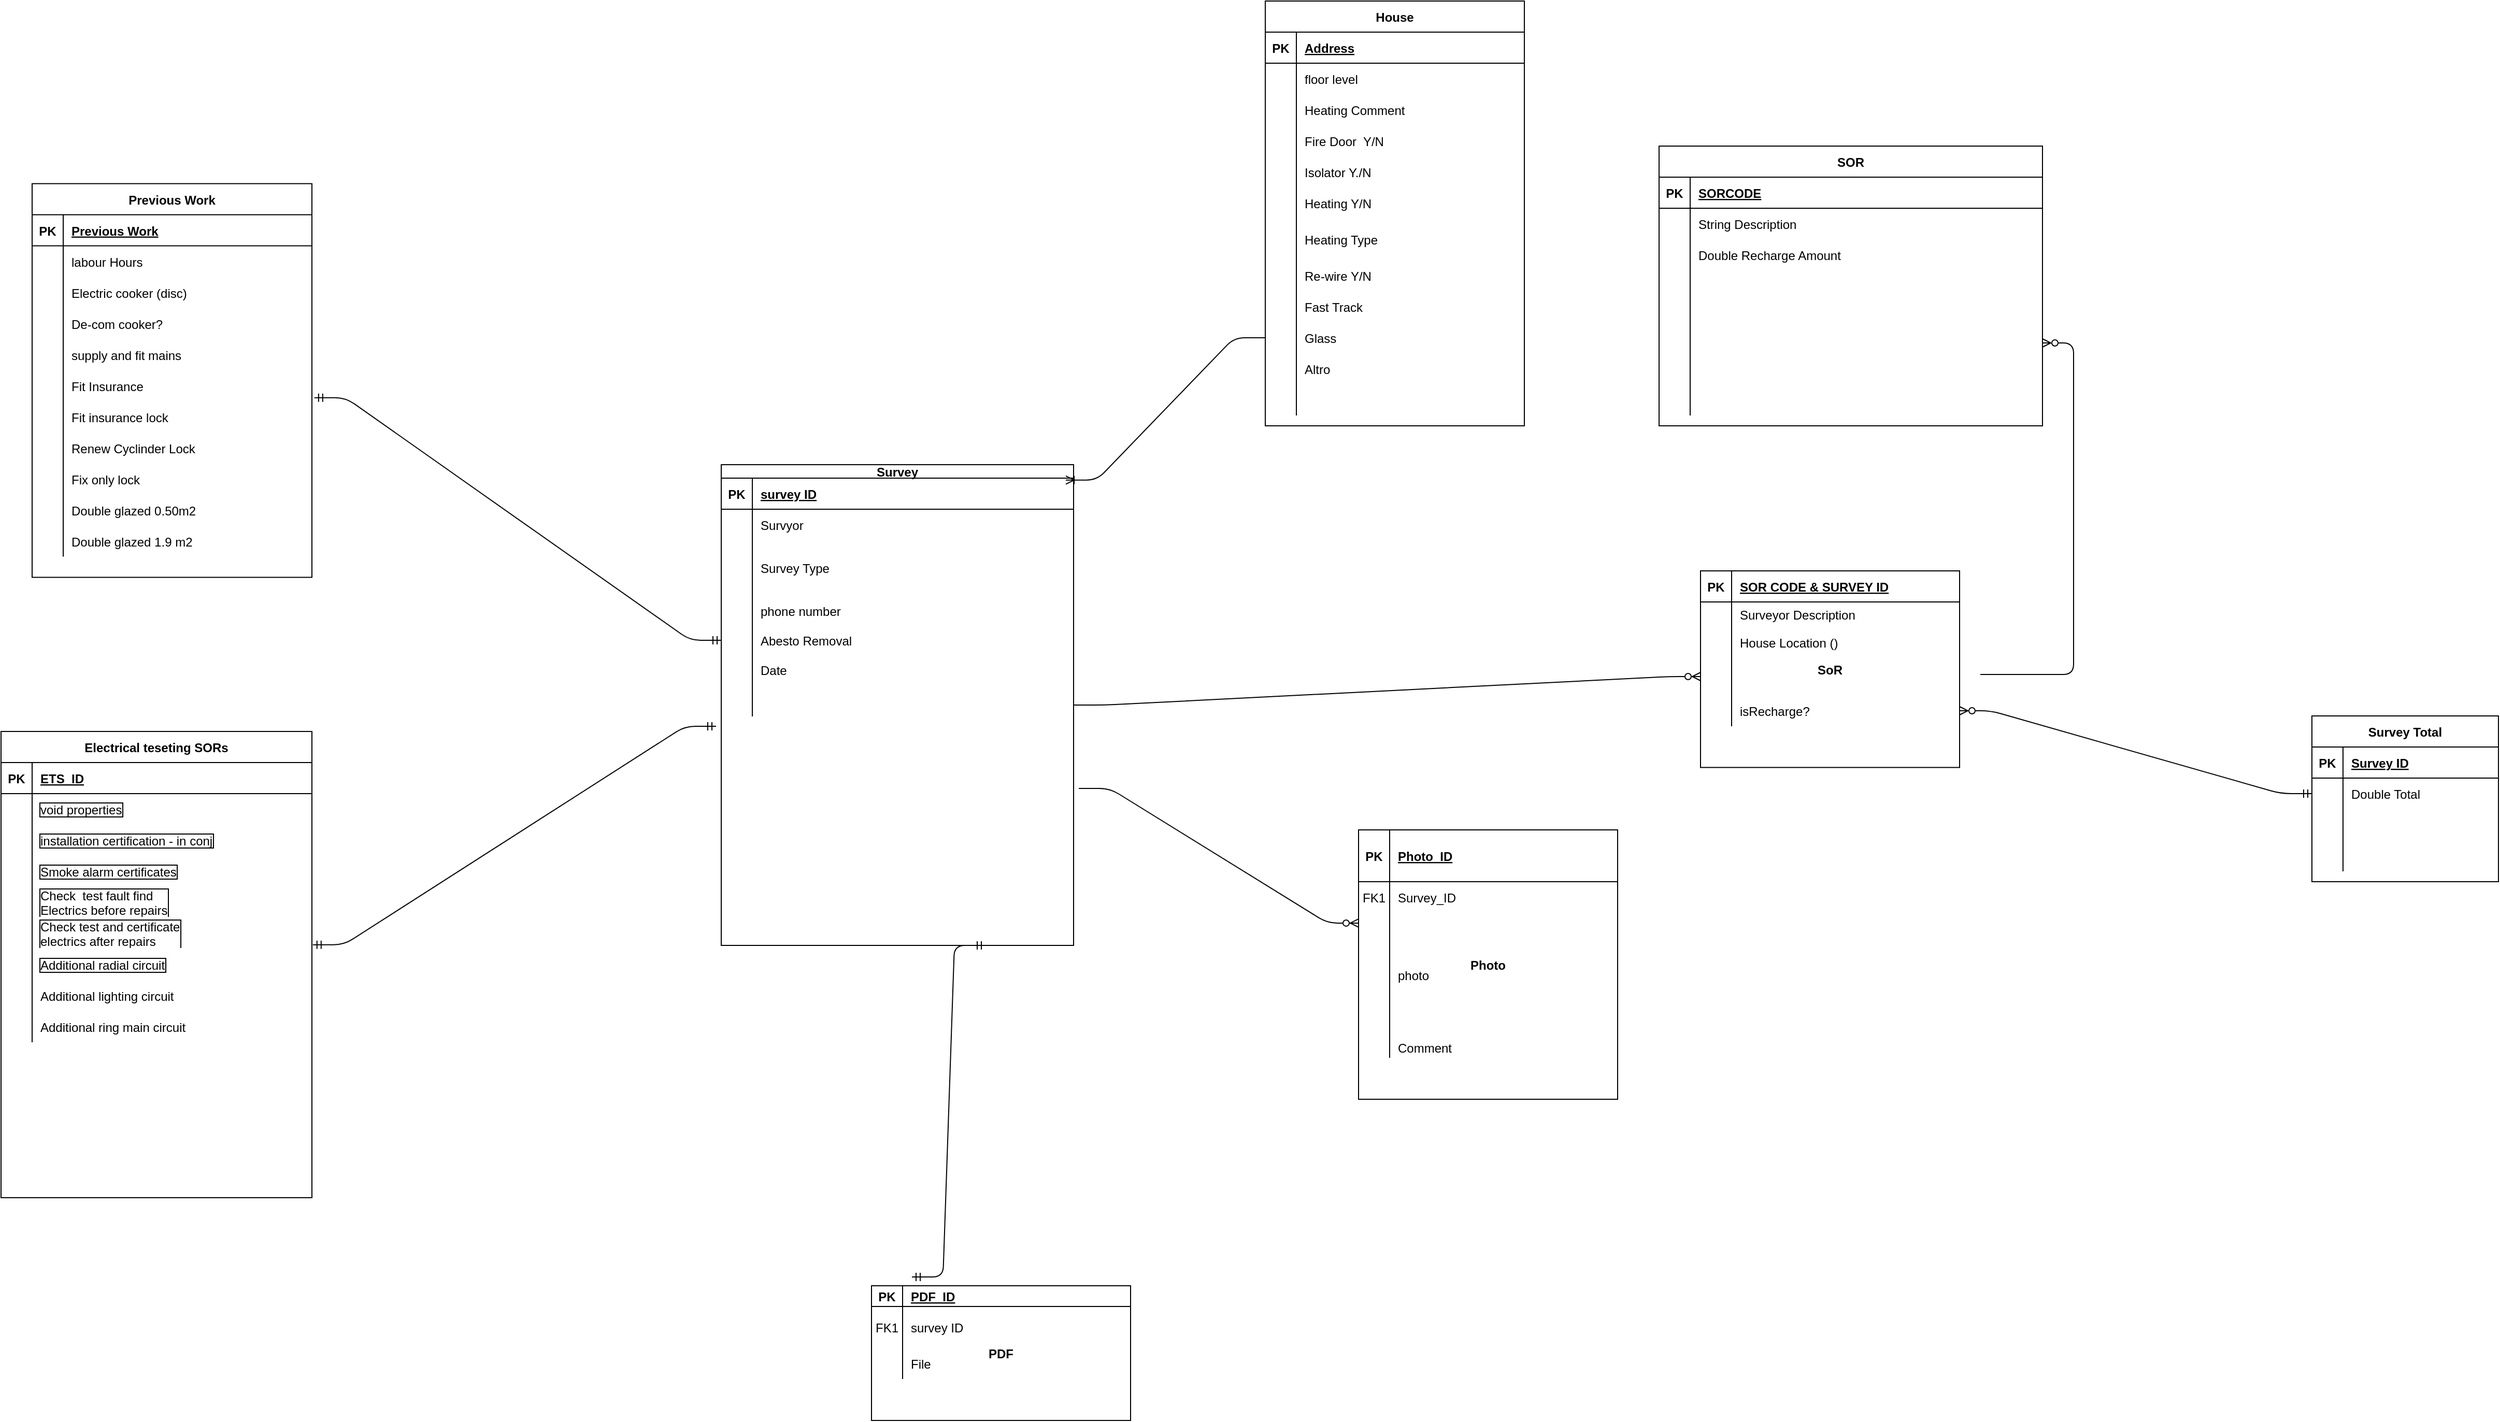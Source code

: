 <mxfile version="13.10.7" type="github">
  <diagram id="R2lEEEUBdFMjLlhIrx00" name="Page-1">
    <mxGraphModel dx="2601" dy="2608" grid="1" gridSize="10" guides="1" tooltips="1" connect="1" arrows="1" fold="1" page="1" pageScale="1" pageWidth="850" pageHeight="1100" math="0" shadow="0" extFonts="Permanent Marker^https://fonts.googleapis.com/css?family=Permanent+Marker">
      <root>
        <mxCell id="0" />
        <mxCell id="1" parent="0" />
        <mxCell id="C-vyLk0tnHw3VtMMgP7b-23" value="House" style="shape=table;startSize=30;container=1;collapsible=1;childLayout=tableLayout;fixedRows=1;rowLines=0;fontStyle=1;align=center;resizeLast=1;" parent="1" vertex="1">
          <mxGeometry x="-20" y="-1630" width="250" height="410" as="geometry" />
        </mxCell>
        <mxCell id="C-vyLk0tnHw3VtMMgP7b-24" value="" style="shape=partialRectangle;collapsible=0;dropTarget=0;pointerEvents=0;fillColor=none;points=[[0,0.5],[1,0.5]];portConstraint=eastwest;top=0;left=0;right=0;bottom=1;" parent="C-vyLk0tnHw3VtMMgP7b-23" vertex="1">
          <mxGeometry y="30" width="250" height="30" as="geometry" />
        </mxCell>
        <mxCell id="C-vyLk0tnHw3VtMMgP7b-25" value="PK" style="shape=partialRectangle;overflow=hidden;connectable=0;fillColor=none;top=0;left=0;bottom=0;right=0;fontStyle=1;" parent="C-vyLk0tnHw3VtMMgP7b-24" vertex="1">
          <mxGeometry width="30" height="30" as="geometry" />
        </mxCell>
        <mxCell id="C-vyLk0tnHw3VtMMgP7b-26" value="Address" style="shape=partialRectangle;overflow=hidden;connectable=0;fillColor=none;top=0;left=0;bottom=0;right=0;align=left;spacingLeft=6;fontStyle=5;" parent="C-vyLk0tnHw3VtMMgP7b-24" vertex="1">
          <mxGeometry x="30" width="220" height="30" as="geometry" />
        </mxCell>
        <mxCell id="C-vyLk0tnHw3VtMMgP7b-27" value="" style="shape=partialRectangle;collapsible=0;dropTarget=0;pointerEvents=0;fillColor=none;points=[[0,0.5],[1,0.5]];portConstraint=eastwest;top=0;left=0;right=0;bottom=0;" parent="C-vyLk0tnHw3VtMMgP7b-23" vertex="1">
          <mxGeometry y="60" width="250" height="30" as="geometry" />
        </mxCell>
        <mxCell id="C-vyLk0tnHw3VtMMgP7b-28" value="" style="shape=partialRectangle;overflow=hidden;connectable=0;fillColor=none;top=0;left=0;bottom=0;right=0;" parent="C-vyLk0tnHw3VtMMgP7b-27" vertex="1">
          <mxGeometry width="30" height="30" as="geometry" />
        </mxCell>
        <mxCell id="C-vyLk0tnHw3VtMMgP7b-29" value="floor level" style="shape=partialRectangle;overflow=hidden;connectable=0;fillColor=none;top=0;left=0;bottom=0;right=0;align=left;spacingLeft=6;" parent="C-vyLk0tnHw3VtMMgP7b-27" vertex="1">
          <mxGeometry x="30" width="220" height="30" as="geometry" />
        </mxCell>
        <mxCell id="svv0pomory2fehpA51ue-19" value="" style="shape=partialRectangle;collapsible=0;dropTarget=0;pointerEvents=0;fillColor=none;top=0;left=0;bottom=0;right=0;points=[[0,0.5],[1,0.5]];portConstraint=eastwest;" parent="C-vyLk0tnHw3VtMMgP7b-23" vertex="1">
          <mxGeometry y="90" width="250" height="30" as="geometry" />
        </mxCell>
        <mxCell id="svv0pomory2fehpA51ue-20" value="" style="shape=partialRectangle;connectable=0;fillColor=none;top=0;left=0;bottom=0;right=0;editable=1;overflow=hidden;" parent="svv0pomory2fehpA51ue-19" vertex="1">
          <mxGeometry width="30" height="30" as="geometry" />
        </mxCell>
        <mxCell id="svv0pomory2fehpA51ue-21" value="Heating Comment" style="shape=partialRectangle;connectable=0;fillColor=none;top=0;left=0;bottom=0;right=0;align=left;spacingLeft=6;overflow=hidden;" parent="svv0pomory2fehpA51ue-19" vertex="1">
          <mxGeometry x="30" width="220" height="30" as="geometry" />
        </mxCell>
        <mxCell id="CN8l73iPBONkDlvbDEP7-80" value="" style="shape=partialRectangle;collapsible=0;dropTarget=0;pointerEvents=0;fillColor=none;top=0;left=0;bottom=0;right=0;points=[[0,0.5],[1,0.5]];portConstraint=eastwest;" parent="C-vyLk0tnHw3VtMMgP7b-23" vertex="1">
          <mxGeometry y="120" width="250" height="30" as="geometry" />
        </mxCell>
        <mxCell id="CN8l73iPBONkDlvbDEP7-81" value="" style="shape=partialRectangle;connectable=0;fillColor=none;top=0;left=0;bottom=0;right=0;editable=1;overflow=hidden;" parent="CN8l73iPBONkDlvbDEP7-80" vertex="1">
          <mxGeometry width="30" height="30" as="geometry" />
        </mxCell>
        <mxCell id="CN8l73iPBONkDlvbDEP7-82" value="Fire Door  Y/N" style="shape=partialRectangle;connectable=0;fillColor=none;top=0;left=0;bottom=0;right=0;align=left;spacingLeft=6;overflow=hidden;" parent="CN8l73iPBONkDlvbDEP7-80" vertex="1">
          <mxGeometry x="30" width="220" height="30" as="geometry" />
        </mxCell>
        <mxCell id="svv0pomory2fehpA51ue-13" value="" style="shape=partialRectangle;collapsible=0;dropTarget=0;pointerEvents=0;fillColor=none;top=0;left=0;bottom=0;right=0;points=[[0,0.5],[1,0.5]];portConstraint=eastwest;" parent="C-vyLk0tnHw3VtMMgP7b-23" vertex="1">
          <mxGeometry y="150" width="250" height="30" as="geometry" />
        </mxCell>
        <mxCell id="svv0pomory2fehpA51ue-14" value="" style="shape=partialRectangle;connectable=0;fillColor=none;top=0;left=0;bottom=0;right=0;editable=1;overflow=hidden;" parent="svv0pomory2fehpA51ue-13" vertex="1">
          <mxGeometry width="30" height="30" as="geometry" />
        </mxCell>
        <mxCell id="svv0pomory2fehpA51ue-15" value="Isolator Y./N" style="shape=partialRectangle;connectable=0;fillColor=none;top=0;left=0;bottom=0;right=0;align=left;spacingLeft=6;overflow=hidden;" parent="svv0pomory2fehpA51ue-13" vertex="1">
          <mxGeometry x="30" width="220" height="30" as="geometry" />
        </mxCell>
        <mxCell id="svv0pomory2fehpA51ue-22" value="" style="shape=partialRectangle;collapsible=0;dropTarget=0;pointerEvents=0;fillColor=none;top=0;left=0;bottom=0;right=0;points=[[0,0.5],[1,0.5]];portConstraint=eastwest;" parent="C-vyLk0tnHw3VtMMgP7b-23" vertex="1">
          <mxGeometry y="180" width="250" height="30" as="geometry" />
        </mxCell>
        <mxCell id="svv0pomory2fehpA51ue-23" value="" style="shape=partialRectangle;connectable=0;fillColor=none;top=0;left=0;bottom=0;right=0;editable=1;overflow=hidden;" parent="svv0pomory2fehpA51ue-22" vertex="1">
          <mxGeometry width="30" height="30" as="geometry" />
        </mxCell>
        <mxCell id="svv0pomory2fehpA51ue-24" value="Heating Y/N" style="shape=partialRectangle;connectable=0;fillColor=none;top=0;left=0;bottom=0;right=0;align=left;spacingLeft=6;overflow=hidden;" parent="svv0pomory2fehpA51ue-22" vertex="1">
          <mxGeometry x="30" width="220" height="30" as="geometry" />
        </mxCell>
        <mxCell id="CN8l73iPBONkDlvbDEP7-32" value="" style="shape=partialRectangle;collapsible=0;dropTarget=0;pointerEvents=0;fillColor=none;top=0;left=0;bottom=0;right=0;points=[[0,0.5],[1,0.5]];portConstraint=eastwest;" parent="C-vyLk0tnHw3VtMMgP7b-23" vertex="1">
          <mxGeometry y="210" width="250" height="40" as="geometry" />
        </mxCell>
        <mxCell id="CN8l73iPBONkDlvbDEP7-33" value="" style="shape=partialRectangle;connectable=0;fillColor=none;top=0;left=0;bottom=0;right=0;editable=1;overflow=hidden;" parent="CN8l73iPBONkDlvbDEP7-32" vertex="1">
          <mxGeometry width="30" height="40" as="geometry" />
        </mxCell>
        <mxCell id="CN8l73iPBONkDlvbDEP7-34" value="Heating Type" style="shape=partialRectangle;connectable=0;fillColor=none;top=0;left=0;bottom=0;right=0;align=left;spacingLeft=6;overflow=hidden;" parent="CN8l73iPBONkDlvbDEP7-32" vertex="1">
          <mxGeometry x="30" width="220" height="40" as="geometry" />
        </mxCell>
        <mxCell id="svv0pomory2fehpA51ue-16" value="" style="shape=partialRectangle;collapsible=0;dropTarget=0;pointerEvents=0;fillColor=none;top=0;left=0;bottom=0;right=0;points=[[0,0.5],[1,0.5]];portConstraint=eastwest;" parent="C-vyLk0tnHw3VtMMgP7b-23" vertex="1">
          <mxGeometry y="250" width="250" height="30" as="geometry" />
        </mxCell>
        <mxCell id="svv0pomory2fehpA51ue-17" value="" style="shape=partialRectangle;connectable=0;fillColor=none;top=0;left=0;bottom=0;right=0;editable=1;overflow=hidden;" parent="svv0pomory2fehpA51ue-16" vertex="1">
          <mxGeometry width="30" height="30" as="geometry" />
        </mxCell>
        <mxCell id="svv0pomory2fehpA51ue-18" value="Re-wire Y/N" style="shape=partialRectangle;connectable=0;fillColor=none;top=0;left=0;bottom=0;right=0;align=left;spacingLeft=6;overflow=hidden;" parent="svv0pomory2fehpA51ue-16" vertex="1">
          <mxGeometry x="30" width="220" height="30" as="geometry" />
        </mxCell>
        <mxCell id="svv0pomory2fehpA51ue-25" value="" style="shape=partialRectangle;collapsible=0;dropTarget=0;pointerEvents=0;fillColor=none;top=0;left=0;bottom=0;right=0;points=[[0,0.5],[1,0.5]];portConstraint=eastwest;" parent="C-vyLk0tnHw3VtMMgP7b-23" vertex="1">
          <mxGeometry y="280" width="250" height="30" as="geometry" />
        </mxCell>
        <mxCell id="svv0pomory2fehpA51ue-26" value="" style="shape=partialRectangle;connectable=0;fillColor=none;top=0;left=0;bottom=0;right=0;editable=1;overflow=hidden;" parent="svv0pomory2fehpA51ue-25" vertex="1">
          <mxGeometry width="30" height="30" as="geometry" />
        </mxCell>
        <mxCell id="svv0pomory2fehpA51ue-27" value="Fast Track" style="shape=partialRectangle;connectable=0;fillColor=none;top=0;left=0;bottom=0;right=0;align=left;spacingLeft=6;overflow=hidden;" parent="svv0pomory2fehpA51ue-25" vertex="1">
          <mxGeometry x="30" width="220" height="30" as="geometry" />
        </mxCell>
        <mxCell id="svv0pomory2fehpA51ue-28" value="" style="shape=partialRectangle;collapsible=0;dropTarget=0;pointerEvents=0;fillColor=none;top=0;left=0;bottom=0;right=0;points=[[0,0.5],[1,0.5]];portConstraint=eastwest;" parent="C-vyLk0tnHw3VtMMgP7b-23" vertex="1">
          <mxGeometry y="310" width="250" height="30" as="geometry" />
        </mxCell>
        <mxCell id="svv0pomory2fehpA51ue-29" value="" style="shape=partialRectangle;connectable=0;fillColor=none;top=0;left=0;bottom=0;right=0;editable=1;overflow=hidden;" parent="svv0pomory2fehpA51ue-28" vertex="1">
          <mxGeometry width="30" height="30" as="geometry" />
        </mxCell>
        <mxCell id="svv0pomory2fehpA51ue-30" value="Glass" style="shape=partialRectangle;connectable=0;fillColor=none;top=0;left=0;bottom=0;right=0;align=left;spacingLeft=6;overflow=hidden;" parent="svv0pomory2fehpA51ue-28" vertex="1">
          <mxGeometry x="30" width="220" height="30" as="geometry" />
        </mxCell>
        <mxCell id="svv0pomory2fehpA51ue-31" value="" style="shape=partialRectangle;collapsible=0;dropTarget=0;pointerEvents=0;fillColor=none;top=0;left=0;bottom=0;right=0;points=[[0,0.5],[1,0.5]];portConstraint=eastwest;" parent="C-vyLk0tnHw3VtMMgP7b-23" vertex="1">
          <mxGeometry y="340" width="250" height="30" as="geometry" />
        </mxCell>
        <mxCell id="svv0pomory2fehpA51ue-32" value="" style="shape=partialRectangle;connectable=0;fillColor=none;top=0;left=0;bottom=0;right=0;editable=1;overflow=hidden;" parent="svv0pomory2fehpA51ue-31" vertex="1">
          <mxGeometry width="30" height="30" as="geometry" />
        </mxCell>
        <mxCell id="svv0pomory2fehpA51ue-33" value="Altro" style="shape=partialRectangle;connectable=0;fillColor=none;top=0;left=0;bottom=0;right=0;align=left;spacingLeft=6;overflow=hidden;" parent="svv0pomory2fehpA51ue-31" vertex="1">
          <mxGeometry x="30" width="220" height="30" as="geometry" />
        </mxCell>
        <mxCell id="svv0pomory2fehpA51ue-34" value="" style="shape=partialRectangle;collapsible=0;dropTarget=0;pointerEvents=0;fillColor=none;top=0;left=0;bottom=0;right=0;points=[[0,0.5],[1,0.5]];portConstraint=eastwest;" parent="C-vyLk0tnHw3VtMMgP7b-23" vertex="1">
          <mxGeometry y="370" width="250" height="30" as="geometry" />
        </mxCell>
        <mxCell id="svv0pomory2fehpA51ue-35" value="" style="shape=partialRectangle;connectable=0;fillColor=none;top=0;left=0;bottom=0;right=0;editable=1;overflow=hidden;" parent="svv0pomory2fehpA51ue-34" vertex="1">
          <mxGeometry width="30" height="30" as="geometry" />
        </mxCell>
        <mxCell id="svv0pomory2fehpA51ue-36" value="" style="shape=partialRectangle;connectable=0;fillColor=none;top=0;left=0;bottom=0;right=0;align=left;spacingLeft=6;overflow=hidden;" parent="svv0pomory2fehpA51ue-34" vertex="1">
          <mxGeometry x="30" width="220" height="30" as="geometry" />
        </mxCell>
        <mxCell id="C-vyLk0tnHw3VtMMgP7b-2" value="SoR" style="shape=table;startSize=0;container=1;collapsible=1;childLayout=tableLayout;fixedRows=1;rowLines=0;fontStyle=1;align=center;resizeLast=1;" parent="1" vertex="1">
          <mxGeometry x="400" y="-1080" width="250" height="189.75" as="geometry" />
        </mxCell>
        <mxCell id="C-vyLk0tnHw3VtMMgP7b-3" value="" style="shape=partialRectangle;collapsible=0;dropTarget=0;pointerEvents=0;fillColor=none;points=[[0,0.5],[1,0.5]];portConstraint=eastwest;top=0;left=0;right=0;bottom=1;" parent="C-vyLk0tnHw3VtMMgP7b-2" vertex="1">
          <mxGeometry width="250" height="30" as="geometry" />
        </mxCell>
        <mxCell id="C-vyLk0tnHw3VtMMgP7b-4" value="PK" style="shape=partialRectangle;overflow=hidden;connectable=0;fillColor=none;top=0;left=0;bottom=0;right=0;fontStyle=1;" parent="C-vyLk0tnHw3VtMMgP7b-3" vertex="1">
          <mxGeometry width="30" height="30" as="geometry" />
        </mxCell>
        <mxCell id="C-vyLk0tnHw3VtMMgP7b-5" value="SOR CODE &amp; SURVEY ID" style="shape=partialRectangle;overflow=hidden;connectable=0;fillColor=none;top=0;left=0;bottom=0;right=0;align=left;spacingLeft=6;fontStyle=5;" parent="C-vyLk0tnHw3VtMMgP7b-3" vertex="1">
          <mxGeometry x="30" width="220" height="30" as="geometry" />
        </mxCell>
        <mxCell id="C-vyLk0tnHw3VtMMgP7b-6" value="" style="shape=partialRectangle;collapsible=0;dropTarget=0;pointerEvents=0;fillColor=none;points=[[0,0.5],[1,0.5]];portConstraint=eastwest;top=0;left=0;right=0;bottom=0;" parent="C-vyLk0tnHw3VtMMgP7b-2" vertex="1">
          <mxGeometry y="30" width="250" height="24" as="geometry" />
        </mxCell>
        <mxCell id="C-vyLk0tnHw3VtMMgP7b-7" value="" style="shape=partialRectangle;overflow=hidden;connectable=0;fillColor=none;top=0;left=0;bottom=0;right=0;" parent="C-vyLk0tnHw3VtMMgP7b-6" vertex="1">
          <mxGeometry width="30" height="24" as="geometry" />
        </mxCell>
        <mxCell id="C-vyLk0tnHw3VtMMgP7b-8" value="Surveyor Description" style="shape=partialRectangle;overflow=hidden;connectable=0;fillColor=none;top=0;left=0;bottom=0;right=0;align=left;spacingLeft=6;" parent="C-vyLk0tnHw3VtMMgP7b-6" vertex="1">
          <mxGeometry x="30" width="220" height="24" as="geometry" />
        </mxCell>
        <mxCell id="svv0pomory2fehpA51ue-10" value="" style="shape=partialRectangle;collapsible=0;dropTarget=0;pointerEvents=0;fillColor=none;top=0;left=0;bottom=0;right=0;points=[[0,0.5],[1,0.5]];portConstraint=eastwest;" parent="C-vyLk0tnHw3VtMMgP7b-2" vertex="1">
          <mxGeometry y="54" width="250" height="30" as="geometry" />
        </mxCell>
        <mxCell id="svv0pomory2fehpA51ue-11" value="" style="shape=partialRectangle;connectable=0;fillColor=none;top=0;left=0;bottom=0;right=0;editable=1;overflow=hidden;" parent="svv0pomory2fehpA51ue-10" vertex="1">
          <mxGeometry width="30" height="30" as="geometry" />
        </mxCell>
        <mxCell id="svv0pomory2fehpA51ue-12" value="House Location ()" style="shape=partialRectangle;connectable=0;fillColor=none;top=0;left=0;bottom=0;right=0;align=left;spacingLeft=6;overflow=hidden;" parent="svv0pomory2fehpA51ue-10" vertex="1">
          <mxGeometry x="30" width="220" height="30" as="geometry" />
        </mxCell>
        <mxCell id="C-vyLk0tnHw3VtMMgP7b-9" value="" style="shape=partialRectangle;collapsible=0;dropTarget=0;pointerEvents=0;fillColor=none;points=[[0,0.5],[1,0.5]];portConstraint=eastwest;top=0;left=0;right=0;bottom=0;" parent="C-vyLk0tnHw3VtMMgP7b-2" vertex="1">
          <mxGeometry y="84" width="250" height="36" as="geometry" />
        </mxCell>
        <mxCell id="C-vyLk0tnHw3VtMMgP7b-10" value="" style="shape=partialRectangle;overflow=hidden;connectable=0;fillColor=none;top=0;left=0;bottom=0;right=0;" parent="C-vyLk0tnHw3VtMMgP7b-9" vertex="1">
          <mxGeometry width="30" height="36" as="geometry" />
        </mxCell>
        <mxCell id="C-vyLk0tnHw3VtMMgP7b-11" value="" style="shape=partialRectangle;overflow=hidden;connectable=0;fillColor=none;top=0;left=0;bottom=0;right=0;align=left;spacingLeft=6;" parent="C-vyLk0tnHw3VtMMgP7b-9" vertex="1">
          <mxGeometry x="30" width="220" height="36" as="geometry" />
        </mxCell>
        <mxCell id="j9gO9Jeya-PZ48SS8etJ-19" value="" style="shape=partialRectangle;collapsible=0;dropTarget=0;pointerEvents=0;fillColor=none;top=0;left=0;bottom=0;right=0;points=[[0,0.5],[1,0.5]];portConstraint=eastwest;" parent="C-vyLk0tnHw3VtMMgP7b-2" vertex="1">
          <mxGeometry y="120" width="250" height="30" as="geometry" />
        </mxCell>
        <mxCell id="j9gO9Jeya-PZ48SS8etJ-20" value="" style="shape=partialRectangle;connectable=0;fillColor=none;top=0;left=0;bottom=0;right=0;editable=1;overflow=hidden;" parent="j9gO9Jeya-PZ48SS8etJ-19" vertex="1">
          <mxGeometry width="30" height="30" as="geometry" />
        </mxCell>
        <mxCell id="j9gO9Jeya-PZ48SS8etJ-21" value="isRecharge? " style="shape=partialRectangle;connectable=0;fillColor=none;top=0;left=0;bottom=0;right=0;align=left;spacingLeft=6;overflow=hidden;" parent="j9gO9Jeya-PZ48SS8etJ-19" vertex="1">
          <mxGeometry x="30" width="220" height="30" as="geometry" />
        </mxCell>
        <mxCell id="C-vyLk0tnHw3VtMMgP7b-13" value="Previous Work" style="shape=table;startSize=30;container=1;collapsible=1;childLayout=tableLayout;fixedRows=1;rowLines=0;fontStyle=1;align=center;resizeLast=1;" parent="1" vertex="1">
          <mxGeometry x="-1210" y="-1453.75" width="270" height="380" as="geometry" />
        </mxCell>
        <mxCell id="C-vyLk0tnHw3VtMMgP7b-14" value="" style="shape=partialRectangle;collapsible=0;dropTarget=0;pointerEvents=0;fillColor=none;points=[[0,0.5],[1,0.5]];portConstraint=eastwest;top=0;left=0;right=0;bottom=1;" parent="C-vyLk0tnHw3VtMMgP7b-13" vertex="1">
          <mxGeometry y="30" width="270" height="30" as="geometry" />
        </mxCell>
        <mxCell id="C-vyLk0tnHw3VtMMgP7b-15" value="PK" style="shape=partialRectangle;overflow=hidden;connectable=0;fillColor=none;top=0;left=0;bottom=0;right=0;fontStyle=1;" parent="C-vyLk0tnHw3VtMMgP7b-14" vertex="1">
          <mxGeometry width="30" height="30" as="geometry" />
        </mxCell>
        <mxCell id="C-vyLk0tnHw3VtMMgP7b-16" value="Previous Work" style="shape=partialRectangle;overflow=hidden;connectable=0;fillColor=none;top=0;left=0;bottom=0;right=0;align=left;spacingLeft=6;fontStyle=5;" parent="C-vyLk0tnHw3VtMMgP7b-14" vertex="1">
          <mxGeometry x="30" width="240" height="30" as="geometry" />
        </mxCell>
        <mxCell id="C-vyLk0tnHw3VtMMgP7b-20" value="" style="shape=partialRectangle;collapsible=0;dropTarget=0;pointerEvents=0;fillColor=none;points=[[0,0.5],[1,0.5]];portConstraint=eastwest;top=0;left=0;right=0;bottom=0;" parent="C-vyLk0tnHw3VtMMgP7b-13" vertex="1">
          <mxGeometry y="60" width="270" height="30" as="geometry" />
        </mxCell>
        <mxCell id="C-vyLk0tnHw3VtMMgP7b-21" value="" style="shape=partialRectangle;overflow=hidden;connectable=0;fillColor=none;top=0;left=0;bottom=0;right=0;" parent="C-vyLk0tnHw3VtMMgP7b-20" vertex="1">
          <mxGeometry width="30" height="30" as="geometry" />
        </mxCell>
        <mxCell id="C-vyLk0tnHw3VtMMgP7b-22" value="labour Hours" style="shape=partialRectangle;overflow=hidden;connectable=0;fillColor=none;top=0;left=0;bottom=0;right=0;align=left;spacingLeft=6;" parent="C-vyLk0tnHw3VtMMgP7b-20" vertex="1">
          <mxGeometry x="30" width="240" height="30" as="geometry" />
        </mxCell>
        <mxCell id="CN8l73iPBONkDlvbDEP7-56" value="" style="shape=partialRectangle;collapsible=0;dropTarget=0;pointerEvents=0;fillColor=none;top=0;left=0;bottom=0;right=0;points=[[0,0.5],[1,0.5]];portConstraint=eastwest;" parent="C-vyLk0tnHw3VtMMgP7b-13" vertex="1">
          <mxGeometry y="90" width="270" height="30" as="geometry" />
        </mxCell>
        <mxCell id="CN8l73iPBONkDlvbDEP7-57" value="" style="shape=partialRectangle;connectable=0;fillColor=none;top=0;left=0;bottom=0;right=0;editable=1;overflow=hidden;" parent="CN8l73iPBONkDlvbDEP7-56" vertex="1">
          <mxGeometry width="30" height="30" as="geometry" />
        </mxCell>
        <mxCell id="CN8l73iPBONkDlvbDEP7-58" value="Electric cooker (disc)" style="shape=partialRectangle;connectable=0;fillColor=none;top=0;left=0;bottom=0;right=0;align=left;spacingLeft=6;overflow=hidden;" parent="CN8l73iPBONkDlvbDEP7-56" vertex="1">
          <mxGeometry x="30" width="240" height="30" as="geometry" />
        </mxCell>
        <mxCell id="CN8l73iPBONkDlvbDEP7-133" value="" style="shape=partialRectangle;collapsible=0;dropTarget=0;pointerEvents=0;fillColor=none;top=0;left=0;bottom=0;right=0;points=[[0,0.5],[1,0.5]];portConstraint=eastwest;" parent="C-vyLk0tnHw3VtMMgP7b-13" vertex="1">
          <mxGeometry y="120" width="270" height="30" as="geometry" />
        </mxCell>
        <mxCell id="CN8l73iPBONkDlvbDEP7-134" value="" style="shape=partialRectangle;connectable=0;fillColor=none;top=0;left=0;bottom=0;right=0;editable=1;overflow=hidden;" parent="CN8l73iPBONkDlvbDEP7-133" vertex="1">
          <mxGeometry width="30" height="30" as="geometry" />
        </mxCell>
        <mxCell id="CN8l73iPBONkDlvbDEP7-135" value="De-com cooker?" style="shape=partialRectangle;connectable=0;fillColor=none;top=0;left=0;bottom=0;right=0;align=left;spacingLeft=6;overflow=hidden;" parent="CN8l73iPBONkDlvbDEP7-133" vertex="1">
          <mxGeometry x="30" width="240" height="30" as="geometry" />
        </mxCell>
        <mxCell id="CN8l73iPBONkDlvbDEP7-60" value="" style="shape=partialRectangle;collapsible=0;dropTarget=0;pointerEvents=0;fillColor=none;top=0;left=0;bottom=0;right=0;points=[[0,0.5],[1,0.5]];portConstraint=eastwest;" parent="C-vyLk0tnHw3VtMMgP7b-13" vertex="1">
          <mxGeometry y="150" width="270" height="30" as="geometry" />
        </mxCell>
        <mxCell id="CN8l73iPBONkDlvbDEP7-61" value="" style="shape=partialRectangle;connectable=0;fillColor=none;top=0;left=0;bottom=0;right=0;editable=1;overflow=hidden;" parent="CN8l73iPBONkDlvbDEP7-60" vertex="1">
          <mxGeometry width="30" height="30" as="geometry" />
        </mxCell>
        <mxCell id="CN8l73iPBONkDlvbDEP7-62" value="supply and fit mains" style="shape=partialRectangle;connectable=0;fillColor=none;top=0;left=0;bottom=0;right=0;align=left;spacingLeft=6;overflow=hidden;" parent="CN8l73iPBONkDlvbDEP7-60" vertex="1">
          <mxGeometry x="30" width="240" height="30" as="geometry" />
        </mxCell>
        <mxCell id="CN8l73iPBONkDlvbDEP7-137" value="" style="shape=partialRectangle;collapsible=0;dropTarget=0;pointerEvents=0;fillColor=none;top=0;left=0;bottom=0;right=0;points=[[0,0.5],[1,0.5]];portConstraint=eastwest;" parent="C-vyLk0tnHw3VtMMgP7b-13" vertex="1">
          <mxGeometry y="180" width="270" height="30" as="geometry" />
        </mxCell>
        <mxCell id="CN8l73iPBONkDlvbDEP7-138" value="" style="shape=partialRectangle;connectable=0;fillColor=none;top=0;left=0;bottom=0;right=0;editable=1;overflow=hidden;" parent="CN8l73iPBONkDlvbDEP7-137" vertex="1">
          <mxGeometry width="30" height="30" as="geometry" />
        </mxCell>
        <mxCell id="CN8l73iPBONkDlvbDEP7-139" value="Fit Insurance" style="shape=partialRectangle;connectable=0;fillColor=none;top=0;left=0;bottom=0;right=0;align=left;spacingLeft=6;overflow=hidden;" parent="CN8l73iPBONkDlvbDEP7-137" vertex="1">
          <mxGeometry x="30" width="240" height="30" as="geometry" />
        </mxCell>
        <mxCell id="CN8l73iPBONkDlvbDEP7-52" value="" style="shape=partialRectangle;collapsible=0;dropTarget=0;pointerEvents=0;fillColor=none;top=0;left=0;bottom=0;right=0;points=[[0,0.5],[1,0.5]];portConstraint=eastwest;" parent="C-vyLk0tnHw3VtMMgP7b-13" vertex="1">
          <mxGeometry y="210" width="270" height="30" as="geometry" />
        </mxCell>
        <mxCell id="CN8l73iPBONkDlvbDEP7-53" value="" style="shape=partialRectangle;connectable=0;fillColor=none;top=0;left=0;bottom=0;right=0;editable=1;overflow=hidden;" parent="CN8l73iPBONkDlvbDEP7-52" vertex="1">
          <mxGeometry width="30" height="30" as="geometry" />
        </mxCell>
        <mxCell id="CN8l73iPBONkDlvbDEP7-54" value="Fit insurance lock" style="shape=partialRectangle;connectable=0;fillColor=none;top=0;left=0;bottom=0;right=0;align=left;spacingLeft=6;overflow=hidden;" parent="CN8l73iPBONkDlvbDEP7-52" vertex="1">
          <mxGeometry x="30" width="240" height="30" as="geometry" />
        </mxCell>
        <mxCell id="CN8l73iPBONkDlvbDEP7-169" value="" style="shape=partialRectangle;collapsible=0;dropTarget=0;pointerEvents=0;fillColor=none;top=0;left=0;bottom=0;right=0;points=[[0,0.5],[1,0.5]];portConstraint=eastwest;" parent="C-vyLk0tnHw3VtMMgP7b-13" vertex="1">
          <mxGeometry y="240" width="270" height="30" as="geometry" />
        </mxCell>
        <mxCell id="CN8l73iPBONkDlvbDEP7-170" value="" style="shape=partialRectangle;connectable=0;fillColor=none;top=0;left=0;bottom=0;right=0;editable=1;overflow=hidden;" parent="CN8l73iPBONkDlvbDEP7-169" vertex="1">
          <mxGeometry width="30" height="30" as="geometry" />
        </mxCell>
        <mxCell id="CN8l73iPBONkDlvbDEP7-171" value="Renew Cyclinder Lock" style="shape=partialRectangle;connectable=0;fillColor=none;top=0;left=0;bottom=0;right=0;align=left;spacingLeft=6;overflow=hidden;" parent="CN8l73iPBONkDlvbDEP7-169" vertex="1">
          <mxGeometry x="30" width="240" height="30" as="geometry" />
        </mxCell>
        <mxCell id="CN8l73iPBONkDlvbDEP7-165" value="" style="shape=partialRectangle;collapsible=0;dropTarget=0;pointerEvents=0;fillColor=none;top=0;left=0;bottom=0;right=0;points=[[0,0.5],[1,0.5]];portConstraint=eastwest;" parent="C-vyLk0tnHw3VtMMgP7b-13" vertex="1">
          <mxGeometry y="270" width="270" height="30" as="geometry" />
        </mxCell>
        <mxCell id="CN8l73iPBONkDlvbDEP7-166" value="" style="shape=partialRectangle;connectable=0;fillColor=none;top=0;left=0;bottom=0;right=0;editable=1;overflow=hidden;" parent="CN8l73iPBONkDlvbDEP7-165" vertex="1">
          <mxGeometry width="30" height="30" as="geometry" />
        </mxCell>
        <mxCell id="CN8l73iPBONkDlvbDEP7-167" value="Fix only lock" style="shape=partialRectangle;connectable=0;fillColor=none;top=0;left=0;bottom=0;right=0;align=left;spacingLeft=6;overflow=hidden;" parent="CN8l73iPBONkDlvbDEP7-165" vertex="1">
          <mxGeometry x="30" width="240" height="30" as="geometry" />
        </mxCell>
        <mxCell id="CN8l73iPBONkDlvbDEP7-161" value="" style="shape=partialRectangle;collapsible=0;dropTarget=0;pointerEvents=0;fillColor=none;top=0;left=0;bottom=0;right=0;points=[[0,0.5],[1,0.5]];portConstraint=eastwest;" parent="C-vyLk0tnHw3VtMMgP7b-13" vertex="1">
          <mxGeometry y="300" width="270" height="30" as="geometry" />
        </mxCell>
        <mxCell id="CN8l73iPBONkDlvbDEP7-162" value="" style="shape=partialRectangle;connectable=0;fillColor=none;top=0;left=0;bottom=0;right=0;editable=1;overflow=hidden;" parent="CN8l73iPBONkDlvbDEP7-161" vertex="1">
          <mxGeometry width="30" height="30" as="geometry" />
        </mxCell>
        <mxCell id="CN8l73iPBONkDlvbDEP7-163" value="Double glazed 0.50m2" style="shape=partialRectangle;connectable=0;fillColor=none;top=0;left=0;bottom=0;right=0;align=left;spacingLeft=6;overflow=hidden;" parent="CN8l73iPBONkDlvbDEP7-161" vertex="1">
          <mxGeometry x="30" width="240" height="30" as="geometry" />
        </mxCell>
        <mxCell id="CN8l73iPBONkDlvbDEP7-141" value="" style="shape=partialRectangle;collapsible=0;dropTarget=0;pointerEvents=0;fillColor=none;top=0;left=0;bottom=0;right=0;points=[[0,0.5],[1,0.5]];portConstraint=eastwest;" parent="C-vyLk0tnHw3VtMMgP7b-13" vertex="1">
          <mxGeometry y="330" width="270" height="30" as="geometry" />
        </mxCell>
        <mxCell id="CN8l73iPBONkDlvbDEP7-142" value="" style="shape=partialRectangle;connectable=0;fillColor=none;top=0;left=0;bottom=0;right=0;editable=1;overflow=hidden;" parent="CN8l73iPBONkDlvbDEP7-141" vertex="1">
          <mxGeometry width="30" height="30" as="geometry" />
        </mxCell>
        <mxCell id="CN8l73iPBONkDlvbDEP7-143" value="Double glazed 1.9 m2" style="shape=partialRectangle;connectable=0;fillColor=none;top=0;left=0;bottom=0;right=0;align=left;spacingLeft=6;overflow=hidden;" parent="CN8l73iPBONkDlvbDEP7-141" vertex="1">
          <mxGeometry x="30" width="240" height="30" as="geometry" />
        </mxCell>
        <mxCell id="CN8l73iPBONkDlvbDEP7-1" value="PDF" style="shape=table;startSize=0;container=1;collapsible=1;childLayout=tableLayout;fixedRows=1;rowLines=0;fontStyle=1;align=center;resizeLast=1;" parent="1" vertex="1">
          <mxGeometry x="-400" y="-390" width="250" height="130" as="geometry" />
        </mxCell>
        <mxCell id="CN8l73iPBONkDlvbDEP7-2" value="" style="shape=partialRectangle;collapsible=0;dropTarget=0;pointerEvents=0;fillColor=none;points=[[0,0.5],[1,0.5]];portConstraint=eastwest;top=0;left=0;right=0;bottom=1;" parent="CN8l73iPBONkDlvbDEP7-1" vertex="1">
          <mxGeometry width="250" height="20" as="geometry" />
        </mxCell>
        <mxCell id="CN8l73iPBONkDlvbDEP7-3" value="PK" style="shape=partialRectangle;overflow=hidden;connectable=0;fillColor=none;top=0;left=0;bottom=0;right=0;fontStyle=1;" parent="CN8l73iPBONkDlvbDEP7-2" vertex="1">
          <mxGeometry width="30" height="20" as="geometry" />
        </mxCell>
        <mxCell id="CN8l73iPBONkDlvbDEP7-4" value="PDF_ID" style="shape=partialRectangle;overflow=hidden;connectable=0;fillColor=none;top=0;left=0;bottom=0;right=0;align=left;spacingLeft=6;fontStyle=5;" parent="CN8l73iPBONkDlvbDEP7-2" vertex="1">
          <mxGeometry x="30" width="220" height="20" as="geometry" />
        </mxCell>
        <mxCell id="CN8l73iPBONkDlvbDEP7-5" value="" style="shape=partialRectangle;collapsible=0;dropTarget=0;pointerEvents=0;fillColor=none;points=[[0,0.5],[1,0.5]];portConstraint=eastwest;top=0;left=0;right=0;bottom=0;" parent="CN8l73iPBONkDlvbDEP7-1" vertex="1">
          <mxGeometry y="20" width="250" height="40" as="geometry" />
        </mxCell>
        <mxCell id="CN8l73iPBONkDlvbDEP7-6" value="FK1" style="shape=partialRectangle;overflow=hidden;connectable=0;fillColor=none;top=0;left=0;bottom=0;right=0;" parent="CN8l73iPBONkDlvbDEP7-5" vertex="1">
          <mxGeometry width="30" height="40" as="geometry" />
        </mxCell>
        <mxCell id="CN8l73iPBONkDlvbDEP7-7" value="survey ID" style="shape=partialRectangle;overflow=hidden;connectable=0;fillColor=none;top=0;left=0;bottom=0;right=0;align=left;spacingLeft=6;" parent="CN8l73iPBONkDlvbDEP7-5" vertex="1">
          <mxGeometry x="30" width="220" height="40" as="geometry" />
        </mxCell>
        <mxCell id="CN8l73iPBONkDlvbDEP7-8" value="" style="shape=partialRectangle;collapsible=0;dropTarget=0;pointerEvents=0;fillColor=none;points=[[0,0.5],[1,0.5]];portConstraint=eastwest;top=0;left=0;right=0;bottom=0;" parent="CN8l73iPBONkDlvbDEP7-1" vertex="1">
          <mxGeometry y="60" width="250" height="30" as="geometry" />
        </mxCell>
        <mxCell id="CN8l73iPBONkDlvbDEP7-9" value="" style="shape=partialRectangle;overflow=hidden;connectable=0;fillColor=none;top=0;left=0;bottom=0;right=0;" parent="CN8l73iPBONkDlvbDEP7-8" vertex="1">
          <mxGeometry width="30" height="30" as="geometry" />
        </mxCell>
        <mxCell id="CN8l73iPBONkDlvbDEP7-10" value="File" style="shape=partialRectangle;overflow=hidden;connectable=0;fillColor=none;top=0;left=0;bottom=0;right=0;align=left;spacingLeft=6;" parent="CN8l73iPBONkDlvbDEP7-8" vertex="1">
          <mxGeometry x="30" width="220" height="30" as="geometry" />
        </mxCell>
        <mxCell id="CN8l73iPBONkDlvbDEP7-21" value="Photo" style="shape=table;startSize=0;container=1;collapsible=1;childLayout=tableLayout;fixedRows=1;rowLines=0;fontStyle=1;align=center;resizeLast=1;" parent="1" vertex="1">
          <mxGeometry x="70" y="-830" width="250" height="260" as="geometry" />
        </mxCell>
        <mxCell id="CN8l73iPBONkDlvbDEP7-22" value="" style="shape=partialRectangle;collapsible=0;dropTarget=0;pointerEvents=0;fillColor=none;points=[[0,0.5],[1,0.5]];portConstraint=eastwest;top=0;left=0;right=0;bottom=1;" parent="CN8l73iPBONkDlvbDEP7-21" vertex="1">
          <mxGeometry width="250" height="50" as="geometry" />
        </mxCell>
        <mxCell id="CN8l73iPBONkDlvbDEP7-23" value="PK" style="shape=partialRectangle;overflow=hidden;connectable=0;fillColor=none;top=0;left=0;bottom=0;right=0;fontStyle=1;" parent="CN8l73iPBONkDlvbDEP7-22" vertex="1">
          <mxGeometry width="30" height="50" as="geometry" />
        </mxCell>
        <mxCell id="CN8l73iPBONkDlvbDEP7-24" value="Photo_ID" style="shape=partialRectangle;overflow=hidden;connectable=0;fillColor=none;top=0;left=0;bottom=0;right=0;align=left;spacingLeft=6;fontStyle=5;" parent="CN8l73iPBONkDlvbDEP7-22" vertex="1">
          <mxGeometry x="30" width="220" height="50" as="geometry" />
        </mxCell>
        <mxCell id="CN8l73iPBONkDlvbDEP7-25" value="" style="shape=partialRectangle;collapsible=0;dropTarget=0;pointerEvents=0;fillColor=none;points=[[0,0.5],[1,0.5]];portConstraint=eastwest;top=0;left=0;right=0;bottom=0;" parent="CN8l73iPBONkDlvbDEP7-21" vertex="1">
          <mxGeometry y="50" width="250" height="30" as="geometry" />
        </mxCell>
        <mxCell id="CN8l73iPBONkDlvbDEP7-26" value="FK1" style="shape=partialRectangle;overflow=hidden;connectable=0;fillColor=none;top=0;left=0;bottom=0;right=0;" parent="CN8l73iPBONkDlvbDEP7-25" vertex="1">
          <mxGeometry width="30" height="30" as="geometry" />
        </mxCell>
        <mxCell id="CN8l73iPBONkDlvbDEP7-27" value="Survey_ID" style="shape=partialRectangle;overflow=hidden;connectable=0;fillColor=none;top=0;left=0;bottom=0;right=0;align=left;spacingLeft=6;" parent="CN8l73iPBONkDlvbDEP7-25" vertex="1">
          <mxGeometry x="30" width="220" height="30" as="geometry" />
        </mxCell>
        <mxCell id="CN8l73iPBONkDlvbDEP7-28" value="" style="shape=partialRectangle;collapsible=0;dropTarget=0;pointerEvents=0;fillColor=none;points=[[0,0.5],[1,0.5]];portConstraint=eastwest;top=0;left=0;right=0;bottom=0;" parent="CN8l73iPBONkDlvbDEP7-21" vertex="1">
          <mxGeometry y="80" width="250" height="120" as="geometry" />
        </mxCell>
        <mxCell id="CN8l73iPBONkDlvbDEP7-29" value="" style="shape=partialRectangle;overflow=hidden;connectable=0;fillColor=none;top=0;left=0;bottom=0;right=0;" parent="CN8l73iPBONkDlvbDEP7-28" vertex="1">
          <mxGeometry width="30" height="120" as="geometry" />
        </mxCell>
        <mxCell id="CN8l73iPBONkDlvbDEP7-30" value="photo" style="shape=partialRectangle;overflow=hidden;connectable=0;fillColor=none;top=0;left=0;bottom=0;right=0;align=left;spacingLeft=6;" parent="CN8l73iPBONkDlvbDEP7-28" vertex="1">
          <mxGeometry x="30" width="220" height="120" as="geometry" />
        </mxCell>
        <mxCell id="CN8l73iPBONkDlvbDEP7-72" value="" style="shape=partialRectangle;collapsible=0;dropTarget=0;pointerEvents=0;fillColor=none;top=0;left=0;bottom=0;right=0;points=[[0,0.5],[1,0.5]];portConstraint=eastwest;" parent="CN8l73iPBONkDlvbDEP7-21" vertex="1">
          <mxGeometry y="200" width="250" height="20" as="geometry" />
        </mxCell>
        <mxCell id="CN8l73iPBONkDlvbDEP7-73" value="" style="shape=partialRectangle;connectable=0;fillColor=none;top=0;left=0;bottom=0;right=0;editable=1;overflow=hidden;" parent="CN8l73iPBONkDlvbDEP7-72" vertex="1">
          <mxGeometry width="30" height="20" as="geometry" />
        </mxCell>
        <mxCell id="CN8l73iPBONkDlvbDEP7-74" value="Comment" style="shape=partialRectangle;connectable=0;fillColor=none;top=0;left=0;bottom=0;right=0;align=left;spacingLeft=6;overflow=hidden;" parent="CN8l73iPBONkDlvbDEP7-72" vertex="1">
          <mxGeometry x="30" width="220" height="20" as="geometry" />
        </mxCell>
        <mxCell id="CN8l73iPBONkDlvbDEP7-173" value="Electrical teseting SORs" style="shape=table;startSize=30;container=1;collapsible=1;childLayout=tableLayout;fixedRows=1;rowLines=0;fontStyle=1;align=center;resizeLast=1;" parent="1" vertex="1">
          <mxGeometry x="-1240" y="-925" width="300" height="450" as="geometry" />
        </mxCell>
        <mxCell id="CN8l73iPBONkDlvbDEP7-174" value="" style="shape=partialRectangle;collapsible=0;dropTarget=0;pointerEvents=0;fillColor=none;top=0;left=0;bottom=1;right=0;points=[[0,0.5],[1,0.5]];portConstraint=eastwest;" parent="CN8l73iPBONkDlvbDEP7-173" vertex="1">
          <mxGeometry y="30" width="300" height="30" as="geometry" />
        </mxCell>
        <mxCell id="CN8l73iPBONkDlvbDEP7-175" value="PK" style="shape=partialRectangle;connectable=0;fillColor=none;top=0;left=0;bottom=0;right=0;fontStyle=1;overflow=hidden;" parent="CN8l73iPBONkDlvbDEP7-174" vertex="1">
          <mxGeometry width="30" height="30" as="geometry" />
        </mxCell>
        <mxCell id="CN8l73iPBONkDlvbDEP7-176" value="ETS_ID" style="shape=partialRectangle;connectable=0;fillColor=none;top=0;left=0;bottom=0;right=0;align=left;spacingLeft=6;fontStyle=5;overflow=hidden;" parent="CN8l73iPBONkDlvbDEP7-174" vertex="1">
          <mxGeometry x="30" width="270" height="30" as="geometry" />
        </mxCell>
        <mxCell id="CN8l73iPBONkDlvbDEP7-177" value="" style="shape=partialRectangle;collapsible=0;dropTarget=0;pointerEvents=0;fillColor=none;top=0;left=0;bottom=0;right=0;points=[[0,0.5],[1,0.5]];portConstraint=eastwest;" parent="CN8l73iPBONkDlvbDEP7-173" vertex="1">
          <mxGeometry y="60" width="300" height="30" as="geometry" />
        </mxCell>
        <mxCell id="CN8l73iPBONkDlvbDEP7-178" value="" style="shape=partialRectangle;connectable=0;fillColor=none;top=0;left=0;bottom=0;right=0;editable=1;overflow=hidden;" parent="CN8l73iPBONkDlvbDEP7-177" vertex="1">
          <mxGeometry width="30" height="30" as="geometry" />
        </mxCell>
        <mxCell id="CN8l73iPBONkDlvbDEP7-179" value="void properties" style="shape=partialRectangle;connectable=0;fillColor=none;top=0;left=0;bottom=0;right=0;align=left;spacingLeft=6;overflow=hidden;labelBorderColor=#000000;" parent="CN8l73iPBONkDlvbDEP7-177" vertex="1">
          <mxGeometry x="30" width="270" height="30" as="geometry" />
        </mxCell>
        <mxCell id="CN8l73iPBONkDlvbDEP7-180" value="" style="shape=partialRectangle;collapsible=0;dropTarget=0;pointerEvents=0;fillColor=none;top=0;left=0;bottom=0;right=0;points=[[0,0.5],[1,0.5]];portConstraint=eastwest;" parent="CN8l73iPBONkDlvbDEP7-173" vertex="1">
          <mxGeometry y="90" width="300" height="30" as="geometry" />
        </mxCell>
        <mxCell id="CN8l73iPBONkDlvbDEP7-181" value="" style="shape=partialRectangle;connectable=0;fillColor=none;top=0;left=0;bottom=0;right=0;editable=1;overflow=hidden;" parent="CN8l73iPBONkDlvbDEP7-180" vertex="1">
          <mxGeometry width="30" height="30" as="geometry" />
        </mxCell>
        <mxCell id="CN8l73iPBONkDlvbDEP7-182" value="installation certification - in conj" style="shape=partialRectangle;connectable=0;fillColor=none;top=0;left=0;bottom=0;right=0;align=left;spacingLeft=6;overflow=hidden;labelBorderColor=#000000;" parent="CN8l73iPBONkDlvbDEP7-180" vertex="1">
          <mxGeometry x="30" width="270" height="30" as="geometry" />
        </mxCell>
        <mxCell id="CN8l73iPBONkDlvbDEP7-183" value="" style="shape=partialRectangle;collapsible=0;dropTarget=0;pointerEvents=0;fillColor=none;top=0;left=0;bottom=0;right=0;points=[[0,0.5],[1,0.5]];portConstraint=eastwest;" parent="CN8l73iPBONkDlvbDEP7-173" vertex="1">
          <mxGeometry y="120" width="300" height="30" as="geometry" />
        </mxCell>
        <mxCell id="CN8l73iPBONkDlvbDEP7-184" value="" style="shape=partialRectangle;connectable=0;fillColor=none;top=0;left=0;bottom=0;right=0;editable=1;overflow=hidden;" parent="CN8l73iPBONkDlvbDEP7-183" vertex="1">
          <mxGeometry width="30" height="30" as="geometry" />
        </mxCell>
        <mxCell id="CN8l73iPBONkDlvbDEP7-185" value="Smoke alarm certificates" style="shape=partialRectangle;connectable=0;fillColor=none;top=0;left=0;bottom=0;right=0;align=left;spacingLeft=6;overflow=hidden;labelBorderColor=#000000;" parent="CN8l73iPBONkDlvbDEP7-183" vertex="1">
          <mxGeometry x="30" width="270" height="30" as="geometry" />
        </mxCell>
        <mxCell id="CN8l73iPBONkDlvbDEP7-196" value="" style="shape=partialRectangle;collapsible=0;dropTarget=0;pointerEvents=0;fillColor=none;top=0;left=0;bottom=0;right=0;points=[[0,0.5],[1,0.5]];portConstraint=eastwest;" parent="CN8l73iPBONkDlvbDEP7-173" vertex="1">
          <mxGeometry y="150" width="300" height="30" as="geometry" />
        </mxCell>
        <mxCell id="CN8l73iPBONkDlvbDEP7-197" value="" style="shape=partialRectangle;connectable=0;fillColor=none;top=0;left=0;bottom=0;right=0;editable=1;overflow=hidden;" parent="CN8l73iPBONkDlvbDEP7-196" vertex="1">
          <mxGeometry width="30" height="30" as="geometry" />
        </mxCell>
        <mxCell id="CN8l73iPBONkDlvbDEP7-198" value="Check  test fault find&#xa;Electrics before repairs" style="shape=partialRectangle;connectable=0;fillColor=none;top=0;left=0;bottom=0;right=0;align=left;spacingLeft=6;overflow=hidden;labelBorderColor=#000000;" parent="CN8l73iPBONkDlvbDEP7-196" vertex="1">
          <mxGeometry x="30" width="270" height="30" as="geometry" />
        </mxCell>
        <mxCell id="CN8l73iPBONkDlvbDEP7-192" value="" style="shape=partialRectangle;collapsible=0;dropTarget=0;pointerEvents=0;fillColor=none;top=0;left=0;bottom=0;right=0;points=[[0,0.5],[1,0.5]];portConstraint=eastwest;" parent="CN8l73iPBONkDlvbDEP7-173" vertex="1">
          <mxGeometry y="180" width="300" height="30" as="geometry" />
        </mxCell>
        <mxCell id="CN8l73iPBONkDlvbDEP7-193" value="" style="shape=partialRectangle;connectable=0;fillColor=none;top=0;left=0;bottom=0;right=0;editable=1;overflow=hidden;" parent="CN8l73iPBONkDlvbDEP7-192" vertex="1">
          <mxGeometry width="30" height="30" as="geometry" />
        </mxCell>
        <mxCell id="CN8l73iPBONkDlvbDEP7-194" value="Check test and certificate&#xa;electrics after repairs" style="shape=partialRectangle;connectable=0;fillColor=none;top=0;left=0;bottom=0;right=0;align=left;spacingLeft=6;overflow=hidden;labelBorderColor=#000000;" parent="CN8l73iPBONkDlvbDEP7-192" vertex="1">
          <mxGeometry x="30" width="270" height="30" as="geometry" />
        </mxCell>
        <mxCell id="CN8l73iPBONkDlvbDEP7-200" value="" style="shape=partialRectangle;collapsible=0;dropTarget=0;pointerEvents=0;fillColor=none;top=0;left=0;bottom=0;right=0;points=[[0,0.5],[1,0.5]];portConstraint=eastwest;" parent="CN8l73iPBONkDlvbDEP7-173" vertex="1">
          <mxGeometry y="210" width="300" height="30" as="geometry" />
        </mxCell>
        <mxCell id="CN8l73iPBONkDlvbDEP7-201" value="" style="shape=partialRectangle;connectable=0;fillColor=none;top=0;left=0;bottom=0;right=0;editable=1;overflow=hidden;" parent="CN8l73iPBONkDlvbDEP7-200" vertex="1">
          <mxGeometry width="30" height="30" as="geometry" />
        </mxCell>
        <mxCell id="CN8l73iPBONkDlvbDEP7-202" value="Additional radial circuit" style="shape=partialRectangle;connectable=0;fillColor=none;top=0;left=0;bottom=0;right=0;align=left;spacingLeft=6;overflow=hidden;labelBorderColor=#000000;" parent="CN8l73iPBONkDlvbDEP7-200" vertex="1">
          <mxGeometry x="30" width="270" height="30" as="geometry" />
        </mxCell>
        <mxCell id="CN8l73iPBONkDlvbDEP7-204" value="" style="shape=partialRectangle;collapsible=0;dropTarget=0;pointerEvents=0;fillColor=none;top=0;left=0;bottom=0;right=0;points=[[0,0.5],[1,0.5]];portConstraint=eastwest;" parent="CN8l73iPBONkDlvbDEP7-173" vertex="1">
          <mxGeometry y="240" width="300" height="30" as="geometry" />
        </mxCell>
        <mxCell id="CN8l73iPBONkDlvbDEP7-205" value="" style="shape=partialRectangle;connectable=0;fillColor=none;top=0;left=0;bottom=0;right=0;editable=1;overflow=hidden;" parent="CN8l73iPBONkDlvbDEP7-204" vertex="1">
          <mxGeometry width="30" height="30" as="geometry" />
        </mxCell>
        <mxCell id="CN8l73iPBONkDlvbDEP7-206" value="Additional lighting circuit" style="shape=partialRectangle;connectable=0;fillColor=none;top=0;left=0;bottom=0;right=0;align=left;spacingLeft=6;overflow=hidden;" parent="CN8l73iPBONkDlvbDEP7-204" vertex="1">
          <mxGeometry x="30" width="270" height="30" as="geometry" />
        </mxCell>
        <mxCell id="CN8l73iPBONkDlvbDEP7-188" value="" style="shape=partialRectangle;collapsible=0;dropTarget=0;pointerEvents=0;fillColor=none;top=0;left=0;bottom=0;right=0;points=[[0,0.5],[1,0.5]];portConstraint=eastwest;" parent="CN8l73iPBONkDlvbDEP7-173" vertex="1">
          <mxGeometry y="270" width="300" height="30" as="geometry" />
        </mxCell>
        <mxCell id="CN8l73iPBONkDlvbDEP7-189" value="" style="shape=partialRectangle;connectable=0;fillColor=none;top=0;left=0;bottom=0;right=0;editable=1;overflow=hidden;" parent="CN8l73iPBONkDlvbDEP7-188" vertex="1">
          <mxGeometry width="30" height="30" as="geometry" />
        </mxCell>
        <mxCell id="CN8l73iPBONkDlvbDEP7-190" value="Additional ring main circuit" style="shape=partialRectangle;connectable=0;fillColor=none;top=0;left=0;bottom=0;right=0;align=left;spacingLeft=6;overflow=hidden;" parent="CN8l73iPBONkDlvbDEP7-188" vertex="1">
          <mxGeometry x="30" width="270" height="30" as="geometry" />
        </mxCell>
        <mxCell id="CN8l73iPBONkDlvbDEP7-207" value="Survey" style="shape=table;startSize=13;container=1;collapsible=1;childLayout=tableLayout;fixedRows=1;rowLines=0;fontStyle=1;align=center;resizeLast=1;" parent="1" vertex="1">
          <mxGeometry x="-545" y="-1182.5" width="340" height="464" as="geometry" />
        </mxCell>
        <mxCell id="CN8l73iPBONkDlvbDEP7-208" value="" style="shape=partialRectangle;collapsible=0;dropTarget=0;pointerEvents=0;fillColor=none;top=0;left=0;bottom=1;right=0;points=[[0,0.5],[1,0.5]];portConstraint=eastwest;" parent="CN8l73iPBONkDlvbDEP7-207" vertex="1">
          <mxGeometry y="13" width="340" height="30" as="geometry" />
        </mxCell>
        <mxCell id="CN8l73iPBONkDlvbDEP7-209" value="PK" style="shape=partialRectangle;connectable=0;fillColor=none;top=0;left=0;bottom=0;right=0;fontStyle=1;overflow=hidden;" parent="CN8l73iPBONkDlvbDEP7-208" vertex="1">
          <mxGeometry width="30" height="30" as="geometry" />
        </mxCell>
        <mxCell id="CN8l73iPBONkDlvbDEP7-210" value="survey ID" style="shape=partialRectangle;connectable=0;fillColor=none;top=0;left=0;bottom=0;right=0;align=left;spacingLeft=6;fontStyle=5;overflow=hidden;" parent="CN8l73iPBONkDlvbDEP7-208" vertex="1">
          <mxGeometry x="30" width="310" height="30" as="geometry" />
        </mxCell>
        <mxCell id="CN8l73iPBONkDlvbDEP7-211" value="" style="shape=partialRectangle;collapsible=0;dropTarget=0;pointerEvents=0;fillColor=none;top=0;left=0;bottom=0;right=0;points=[[0,0.5],[1,0.5]];portConstraint=eastwest;" parent="CN8l73iPBONkDlvbDEP7-207" vertex="1">
          <mxGeometry y="43" width="340" height="30" as="geometry" />
        </mxCell>
        <mxCell id="CN8l73iPBONkDlvbDEP7-212" value="" style="shape=partialRectangle;connectable=0;fillColor=none;top=0;left=0;bottom=0;right=0;editable=1;overflow=hidden;" parent="CN8l73iPBONkDlvbDEP7-211" vertex="1">
          <mxGeometry width="30" height="30" as="geometry" />
        </mxCell>
        <mxCell id="CN8l73iPBONkDlvbDEP7-213" value="Survyor" style="shape=partialRectangle;connectable=0;fillColor=none;top=0;left=0;bottom=0;right=0;align=left;spacingLeft=6;overflow=hidden;" parent="CN8l73iPBONkDlvbDEP7-211" vertex="1">
          <mxGeometry x="30" width="310" height="30" as="geometry" />
        </mxCell>
        <mxCell id="CN8l73iPBONkDlvbDEP7-214" value="" style="shape=partialRectangle;collapsible=0;dropTarget=0;pointerEvents=0;fillColor=none;top=0;left=0;bottom=0;right=0;points=[[0,0.5],[1,0.5]];portConstraint=eastwest;" parent="CN8l73iPBONkDlvbDEP7-207" vertex="1">
          <mxGeometry y="73" width="340" height="53" as="geometry" />
        </mxCell>
        <mxCell id="CN8l73iPBONkDlvbDEP7-215" value="" style="shape=partialRectangle;connectable=0;fillColor=none;top=0;left=0;bottom=0;right=0;editable=1;overflow=hidden;" parent="CN8l73iPBONkDlvbDEP7-214" vertex="1">
          <mxGeometry width="30" height="53" as="geometry" />
        </mxCell>
        <mxCell id="CN8l73iPBONkDlvbDEP7-216" value="Survey Type" style="shape=partialRectangle;connectable=0;fillColor=none;top=0;left=0;bottom=0;right=0;align=left;spacingLeft=6;overflow=hidden;" parent="CN8l73iPBONkDlvbDEP7-214" vertex="1">
          <mxGeometry x="30" width="310" height="53" as="geometry" />
        </mxCell>
        <mxCell id="svv0pomory2fehpA51ue-1" value="" style="shape=partialRectangle;collapsible=0;dropTarget=0;pointerEvents=0;fillColor=none;top=0;left=0;bottom=0;right=0;points=[[0,0.5],[1,0.5]];portConstraint=eastwest;" parent="CN8l73iPBONkDlvbDEP7-207" vertex="1">
          <mxGeometry y="126" width="340" height="30" as="geometry" />
        </mxCell>
        <mxCell id="svv0pomory2fehpA51ue-2" value="" style="shape=partialRectangle;connectable=0;fillColor=none;top=0;left=0;bottom=0;right=0;editable=1;overflow=hidden;" parent="svv0pomory2fehpA51ue-1" vertex="1">
          <mxGeometry width="30" height="30" as="geometry" />
        </mxCell>
        <mxCell id="svv0pomory2fehpA51ue-3" value="phone number" style="shape=partialRectangle;connectable=0;fillColor=none;top=0;left=0;bottom=0;right=0;align=left;spacingLeft=6;overflow=hidden;" parent="svv0pomory2fehpA51ue-1" vertex="1">
          <mxGeometry x="30" width="310" height="30" as="geometry" />
        </mxCell>
        <mxCell id="CN8l73iPBONkDlvbDEP7-217" value="" style="shape=partialRectangle;collapsible=0;dropTarget=0;pointerEvents=0;fillColor=none;top=0;left=0;bottom=0;right=0;points=[[0,0.5],[1,0.5]];portConstraint=eastwest;" parent="CN8l73iPBONkDlvbDEP7-207" vertex="1">
          <mxGeometry y="156" width="340" height="27" as="geometry" />
        </mxCell>
        <mxCell id="CN8l73iPBONkDlvbDEP7-218" value="" style="shape=partialRectangle;connectable=0;fillColor=none;top=0;left=0;bottom=0;right=0;editable=1;overflow=hidden;" parent="CN8l73iPBONkDlvbDEP7-217" vertex="1">
          <mxGeometry width="30" height="27" as="geometry" />
        </mxCell>
        <mxCell id="CN8l73iPBONkDlvbDEP7-219" value="Abesto Removal" style="shape=partialRectangle;connectable=0;fillColor=none;top=0;left=0;bottom=0;right=0;align=left;spacingLeft=6;overflow=hidden;" parent="CN8l73iPBONkDlvbDEP7-217" vertex="1">
          <mxGeometry x="30" width="310" height="27" as="geometry" />
        </mxCell>
        <mxCell id="svv0pomory2fehpA51ue-4" value="" style="shape=partialRectangle;collapsible=0;dropTarget=0;pointerEvents=0;fillColor=none;top=0;left=0;bottom=0;right=0;points=[[0,0.5],[1,0.5]];portConstraint=eastwest;" parent="CN8l73iPBONkDlvbDEP7-207" vertex="1">
          <mxGeometry y="183" width="340" height="30" as="geometry" />
        </mxCell>
        <mxCell id="svv0pomory2fehpA51ue-5" value="" style="shape=partialRectangle;connectable=0;fillColor=none;top=0;left=0;bottom=0;right=0;editable=1;overflow=hidden;" parent="svv0pomory2fehpA51ue-4" vertex="1">
          <mxGeometry width="30" height="30" as="geometry" />
        </mxCell>
        <mxCell id="svv0pomory2fehpA51ue-6" value="Date" style="shape=partialRectangle;connectable=0;fillColor=none;top=0;left=0;bottom=0;right=0;align=left;spacingLeft=6;overflow=hidden;" parent="svv0pomory2fehpA51ue-4" vertex="1">
          <mxGeometry x="30" width="310" height="30" as="geometry" />
        </mxCell>
        <mxCell id="svv0pomory2fehpA51ue-7" value="" style="shape=partialRectangle;collapsible=0;dropTarget=0;pointerEvents=0;fillColor=none;top=0;left=0;bottom=0;right=0;points=[[0,0.5],[1,0.5]];portConstraint=eastwest;" parent="CN8l73iPBONkDlvbDEP7-207" vertex="1">
          <mxGeometry y="213" width="340" height="30" as="geometry" />
        </mxCell>
        <mxCell id="svv0pomory2fehpA51ue-8" value="" style="shape=partialRectangle;connectable=0;fillColor=none;top=0;left=0;bottom=0;right=0;editable=1;overflow=hidden;" parent="svv0pomory2fehpA51ue-7" vertex="1">
          <mxGeometry width="30" height="30" as="geometry" />
        </mxCell>
        <mxCell id="svv0pomory2fehpA51ue-9" value="" style="shape=partialRectangle;connectable=0;fillColor=none;top=0;left=0;bottom=0;right=0;align=left;spacingLeft=6;overflow=hidden;" parent="svv0pomory2fehpA51ue-7" vertex="1">
          <mxGeometry x="30" width="310" height="30" as="geometry" />
        </mxCell>
        <mxCell id="j9gO9Jeya-PZ48SS8etJ-4" value="SOR" style="shape=table;startSize=30;container=1;collapsible=1;childLayout=tableLayout;fixedRows=1;rowLines=0;fontStyle=1;align=center;resizeLast=1;" parent="1" vertex="1">
          <mxGeometry x="360" y="-1490" width="370" height="270" as="geometry" />
        </mxCell>
        <mxCell id="j9gO9Jeya-PZ48SS8etJ-5" value="" style="shape=partialRectangle;collapsible=0;dropTarget=0;pointerEvents=0;fillColor=none;top=0;left=0;bottom=1;right=0;points=[[0,0.5],[1,0.5]];portConstraint=eastwest;" parent="j9gO9Jeya-PZ48SS8etJ-4" vertex="1">
          <mxGeometry y="30" width="370" height="30" as="geometry" />
        </mxCell>
        <mxCell id="j9gO9Jeya-PZ48SS8etJ-6" value="PK" style="shape=partialRectangle;connectable=0;fillColor=none;top=0;left=0;bottom=0;right=0;fontStyle=1;overflow=hidden;" parent="j9gO9Jeya-PZ48SS8etJ-5" vertex="1">
          <mxGeometry width="30" height="30" as="geometry" />
        </mxCell>
        <mxCell id="j9gO9Jeya-PZ48SS8etJ-7" value="SORCODE" style="shape=partialRectangle;connectable=0;fillColor=none;top=0;left=0;bottom=0;right=0;align=left;spacingLeft=6;fontStyle=5;overflow=hidden;" parent="j9gO9Jeya-PZ48SS8etJ-5" vertex="1">
          <mxGeometry x="30" width="340" height="30" as="geometry" />
        </mxCell>
        <mxCell id="j9gO9Jeya-PZ48SS8etJ-8" value="" style="shape=partialRectangle;collapsible=0;dropTarget=0;pointerEvents=0;fillColor=none;top=0;left=0;bottom=0;right=0;points=[[0,0.5],[1,0.5]];portConstraint=eastwest;" parent="j9gO9Jeya-PZ48SS8etJ-4" vertex="1">
          <mxGeometry y="60" width="370" height="30" as="geometry" />
        </mxCell>
        <mxCell id="j9gO9Jeya-PZ48SS8etJ-9" value="" style="shape=partialRectangle;connectable=0;fillColor=none;top=0;left=0;bottom=0;right=0;editable=1;overflow=hidden;" parent="j9gO9Jeya-PZ48SS8etJ-8" vertex="1">
          <mxGeometry width="30" height="30" as="geometry" />
        </mxCell>
        <mxCell id="j9gO9Jeya-PZ48SS8etJ-10" value="String Description" style="shape=partialRectangle;connectable=0;fillColor=none;top=0;left=0;bottom=0;right=0;align=left;spacingLeft=6;overflow=hidden;" parent="j9gO9Jeya-PZ48SS8etJ-8" vertex="1">
          <mxGeometry x="30" width="340" height="30" as="geometry" />
        </mxCell>
        <mxCell id="j9gO9Jeya-PZ48SS8etJ-11" value="" style="shape=partialRectangle;collapsible=0;dropTarget=0;pointerEvents=0;fillColor=none;top=0;left=0;bottom=0;right=0;points=[[0,0.5],[1,0.5]];portConstraint=eastwest;" parent="j9gO9Jeya-PZ48SS8etJ-4" vertex="1">
          <mxGeometry y="90" width="370" height="30" as="geometry" />
        </mxCell>
        <mxCell id="j9gO9Jeya-PZ48SS8etJ-12" value="" style="shape=partialRectangle;connectable=0;fillColor=none;top=0;left=0;bottom=0;right=0;editable=1;overflow=hidden;" parent="j9gO9Jeya-PZ48SS8etJ-11" vertex="1">
          <mxGeometry width="30" height="30" as="geometry" />
        </mxCell>
        <mxCell id="j9gO9Jeya-PZ48SS8etJ-13" value="Double Recharge Amount" style="shape=partialRectangle;connectable=0;fillColor=none;top=0;left=0;bottom=0;right=0;align=left;spacingLeft=6;overflow=hidden;" parent="j9gO9Jeya-PZ48SS8etJ-11" vertex="1">
          <mxGeometry x="30" width="340" height="30" as="geometry" />
        </mxCell>
        <mxCell id="j9gO9Jeya-PZ48SS8etJ-14" value="" style="shape=partialRectangle;collapsible=0;dropTarget=0;pointerEvents=0;fillColor=none;top=0;left=0;bottom=0;right=0;points=[[0,0.5],[1,0.5]];portConstraint=eastwest;" parent="j9gO9Jeya-PZ48SS8etJ-4" vertex="1">
          <mxGeometry y="120" width="370" height="140" as="geometry" />
        </mxCell>
        <mxCell id="j9gO9Jeya-PZ48SS8etJ-15" value="" style="shape=partialRectangle;connectable=0;fillColor=none;top=0;left=0;bottom=0;right=0;editable=1;overflow=hidden;" parent="j9gO9Jeya-PZ48SS8etJ-14" vertex="1">
          <mxGeometry width="30" height="140" as="geometry" />
        </mxCell>
        <mxCell id="j9gO9Jeya-PZ48SS8etJ-16" value="" style="shape=partialRectangle;connectable=0;fillColor=none;top=0;left=0;bottom=0;right=0;align=left;spacingLeft=6;overflow=hidden;" parent="j9gO9Jeya-PZ48SS8etJ-14" vertex="1">
          <mxGeometry x="30" width="340" height="140" as="geometry" />
        </mxCell>
        <mxCell id="j9gO9Jeya-PZ48SS8etJ-23" value="" style="edgeStyle=entityRelationEdgeStyle;fontSize=12;html=1;endArrow=ERzeroToMany;endFill=1;exitX=1;exitY=0.5;exitDx=0;exitDy=0;entryX=0;entryY=0.5;entryDx=0;entryDy=0;" parent="1" source="CN8l73iPBONkDlvbDEP7-207" target="C-vyLk0tnHw3VtMMgP7b-9" edge="1">
          <mxGeometry width="100" height="100" relative="1" as="geometry">
            <mxPoint x="-40" y="-950" as="sourcePoint" />
            <mxPoint x="60" y="-1050" as="targetPoint" />
          </mxGeometry>
        </mxCell>
        <mxCell id="j9gO9Jeya-PZ48SS8etJ-28" value="" style="edgeStyle=entityRelationEdgeStyle;fontSize=12;html=1;endArrow=ERzeroToMany;endFill=1;" parent="1" target="j9gO9Jeya-PZ48SS8etJ-14" edge="1">
          <mxGeometry width="100" height="100" relative="1" as="geometry">
            <mxPoint x="670" y="-980" as="sourcePoint" />
            <mxPoint x="550" y="-1200" as="targetPoint" />
          </mxGeometry>
        </mxCell>
        <mxCell id="j9gO9Jeya-PZ48SS8etJ-29" value="" style="edgeStyle=entityRelationEdgeStyle;fontSize=12;html=1;endArrow=ERmandOne;startArrow=ERmandOne;entryX=0;entryY=0.5;entryDx=0;entryDy=0;exitX=1.009;exitY=-0.114;exitDx=0;exitDy=0;exitPerimeter=0;" parent="1" source="CN8l73iPBONkDlvbDEP7-52" target="CN8l73iPBONkDlvbDEP7-217" edge="1">
          <mxGeometry width="100" height="100" relative="1" as="geometry">
            <mxPoint x="-720" y="-980" as="sourcePoint" />
            <mxPoint x="-620" y="-1080" as="targetPoint" />
          </mxGeometry>
        </mxCell>
        <mxCell id="j9gO9Jeya-PZ48SS8etJ-30" value="" style="edgeStyle=entityRelationEdgeStyle;fontSize=12;html=1;endArrow=ERmandOne;startArrow=ERmandOne;exitX=1.003;exitY=-0.139;exitDx=0;exitDy=0;exitPerimeter=0;" parent="1" source="CN8l73iPBONkDlvbDEP7-200" edge="1">
          <mxGeometry width="100" height="100" relative="1" as="geometry">
            <mxPoint x="-720" y="-840" as="sourcePoint" />
            <mxPoint x="-550" y="-930" as="targetPoint" />
          </mxGeometry>
        </mxCell>
        <mxCell id="j9gO9Jeya-PZ48SS8etJ-31" value="" style="edgeStyle=entityRelationEdgeStyle;fontSize=12;html=1;endArrow=ERmandOne;startArrow=ERmandOne;exitX=0.156;exitY=-0.425;exitDx=0;exitDy=0;exitPerimeter=0;entryX=0.75;entryY=1;entryDx=0;entryDy=0;" parent="1" source="CN8l73iPBONkDlvbDEP7-2" target="CN8l73iPBONkDlvbDEP7-207" edge="1">
          <mxGeometry width="100" height="100" relative="1" as="geometry">
            <mxPoint x="-370" y="-670" as="sourcePoint" />
            <mxPoint x="-270" y="-770" as="targetPoint" />
          </mxGeometry>
        </mxCell>
        <mxCell id="j9gO9Jeya-PZ48SS8etJ-32" value="" style="edgeStyle=entityRelationEdgeStyle;fontSize=12;html=1;endArrow=ERzeroToMany;endFill=1;entryX=0;entryY=0.083;entryDx=0;entryDy=0;entryPerimeter=0;" parent="1" target="CN8l73iPBONkDlvbDEP7-28" edge="1">
          <mxGeometry width="100" height="100" relative="1" as="geometry">
            <mxPoint x="-200" y="-870" as="sourcePoint" />
            <mxPoint x="-40" y="-860" as="targetPoint" />
          </mxGeometry>
        </mxCell>
        <mxCell id="svv0pomory2fehpA51ue-41" value="Survey Total" style="shape=table;startSize=30;container=1;collapsible=1;childLayout=tableLayout;fixedRows=1;rowLines=0;fontStyle=1;align=center;resizeLast=1;" parent="1" vertex="1">
          <mxGeometry x="990" y="-940" width="180" height="160" as="geometry" />
        </mxCell>
        <mxCell id="svv0pomory2fehpA51ue-42" value="" style="shape=partialRectangle;collapsible=0;dropTarget=0;pointerEvents=0;fillColor=none;top=0;left=0;bottom=1;right=0;points=[[0,0.5],[1,0.5]];portConstraint=eastwest;" parent="svv0pomory2fehpA51ue-41" vertex="1">
          <mxGeometry y="30" width="180" height="30" as="geometry" />
        </mxCell>
        <mxCell id="svv0pomory2fehpA51ue-43" value="PK" style="shape=partialRectangle;connectable=0;fillColor=none;top=0;left=0;bottom=0;right=0;fontStyle=1;overflow=hidden;" parent="svv0pomory2fehpA51ue-42" vertex="1">
          <mxGeometry width="30" height="30" as="geometry" />
        </mxCell>
        <mxCell id="svv0pomory2fehpA51ue-44" value="Survey ID" style="shape=partialRectangle;connectable=0;fillColor=none;top=0;left=0;bottom=0;right=0;align=left;spacingLeft=6;fontStyle=5;overflow=hidden;" parent="svv0pomory2fehpA51ue-42" vertex="1">
          <mxGeometry x="30" width="150" height="30" as="geometry" />
        </mxCell>
        <mxCell id="svv0pomory2fehpA51ue-45" value="" style="shape=partialRectangle;collapsible=0;dropTarget=0;pointerEvents=0;fillColor=none;top=0;left=0;bottom=0;right=0;points=[[0,0.5],[1,0.5]];portConstraint=eastwest;" parent="svv0pomory2fehpA51ue-41" vertex="1">
          <mxGeometry y="60" width="180" height="30" as="geometry" />
        </mxCell>
        <mxCell id="svv0pomory2fehpA51ue-46" value="" style="shape=partialRectangle;connectable=0;fillColor=none;top=0;left=0;bottom=0;right=0;editable=1;overflow=hidden;" parent="svv0pomory2fehpA51ue-45" vertex="1">
          <mxGeometry width="30" height="30" as="geometry" />
        </mxCell>
        <mxCell id="svv0pomory2fehpA51ue-47" value="Double Total" style="shape=partialRectangle;connectable=0;fillColor=none;top=0;left=0;bottom=0;right=0;align=left;spacingLeft=6;overflow=hidden;" parent="svv0pomory2fehpA51ue-45" vertex="1">
          <mxGeometry x="30" width="150" height="30" as="geometry" />
        </mxCell>
        <mxCell id="svv0pomory2fehpA51ue-48" value="" style="shape=partialRectangle;collapsible=0;dropTarget=0;pointerEvents=0;fillColor=none;top=0;left=0;bottom=0;right=0;points=[[0,0.5],[1,0.5]];portConstraint=eastwest;" parent="svv0pomory2fehpA51ue-41" vertex="1">
          <mxGeometry y="90" width="180" height="30" as="geometry" />
        </mxCell>
        <mxCell id="svv0pomory2fehpA51ue-49" value="" style="shape=partialRectangle;connectable=0;fillColor=none;top=0;left=0;bottom=0;right=0;editable=1;overflow=hidden;" parent="svv0pomory2fehpA51ue-48" vertex="1">
          <mxGeometry width="30" height="30" as="geometry" />
        </mxCell>
        <mxCell id="svv0pomory2fehpA51ue-50" value="" style="shape=partialRectangle;connectable=0;fillColor=none;top=0;left=0;bottom=0;right=0;align=left;spacingLeft=6;overflow=hidden;" parent="svv0pomory2fehpA51ue-48" vertex="1">
          <mxGeometry x="30" width="150" height="30" as="geometry" />
        </mxCell>
        <mxCell id="svv0pomory2fehpA51ue-51" value="" style="shape=partialRectangle;collapsible=0;dropTarget=0;pointerEvents=0;fillColor=none;top=0;left=0;bottom=0;right=0;points=[[0,0.5],[1,0.5]];portConstraint=eastwest;" parent="svv0pomory2fehpA51ue-41" vertex="1">
          <mxGeometry y="120" width="180" height="30" as="geometry" />
        </mxCell>
        <mxCell id="svv0pomory2fehpA51ue-52" value="" style="shape=partialRectangle;connectable=0;fillColor=none;top=0;left=0;bottom=0;right=0;editable=1;overflow=hidden;" parent="svv0pomory2fehpA51ue-51" vertex="1">
          <mxGeometry width="30" height="30" as="geometry" />
        </mxCell>
        <mxCell id="svv0pomory2fehpA51ue-53" value="" style="shape=partialRectangle;connectable=0;fillColor=none;top=0;left=0;bottom=0;right=0;align=left;spacingLeft=6;overflow=hidden;" parent="svv0pomory2fehpA51ue-51" vertex="1">
          <mxGeometry x="30" width="150" height="30" as="geometry" />
        </mxCell>
        <mxCell id="svv0pomory2fehpA51ue-55" value="" style="edgeStyle=entityRelationEdgeStyle;fontSize=12;html=1;endArrow=ERzeroToMany;startArrow=ERmandOne;entryX=1;entryY=0.5;entryDx=0;entryDy=0;exitX=0;exitY=0.5;exitDx=0;exitDy=0;" parent="1" source="svv0pomory2fehpA51ue-45" target="j9gO9Jeya-PZ48SS8etJ-19" edge="1">
          <mxGeometry width="100" height="100" relative="1" as="geometry">
            <mxPoint x="740" y="-780" as="sourcePoint" />
            <mxPoint x="840" y="-880" as="targetPoint" />
          </mxGeometry>
        </mxCell>
        <mxCell id="svv0pomory2fehpA51ue-56" value="" style="edgeStyle=entityRelationEdgeStyle;fontSize=12;html=1;endArrow=ERoneToMany;entryX=0.978;entryY=0.061;entryDx=0;entryDy=0;entryPerimeter=0;" parent="1" source="svv0pomory2fehpA51ue-28" target="CN8l73iPBONkDlvbDEP7-208" edge="1">
          <mxGeometry width="100" height="100" relative="1" as="geometry">
            <mxPoint x="-70" y="-1230" as="sourcePoint" />
            <mxPoint x="30" y="-1330" as="targetPoint" />
          </mxGeometry>
        </mxCell>
      </root>
    </mxGraphModel>
  </diagram>
</mxfile>
